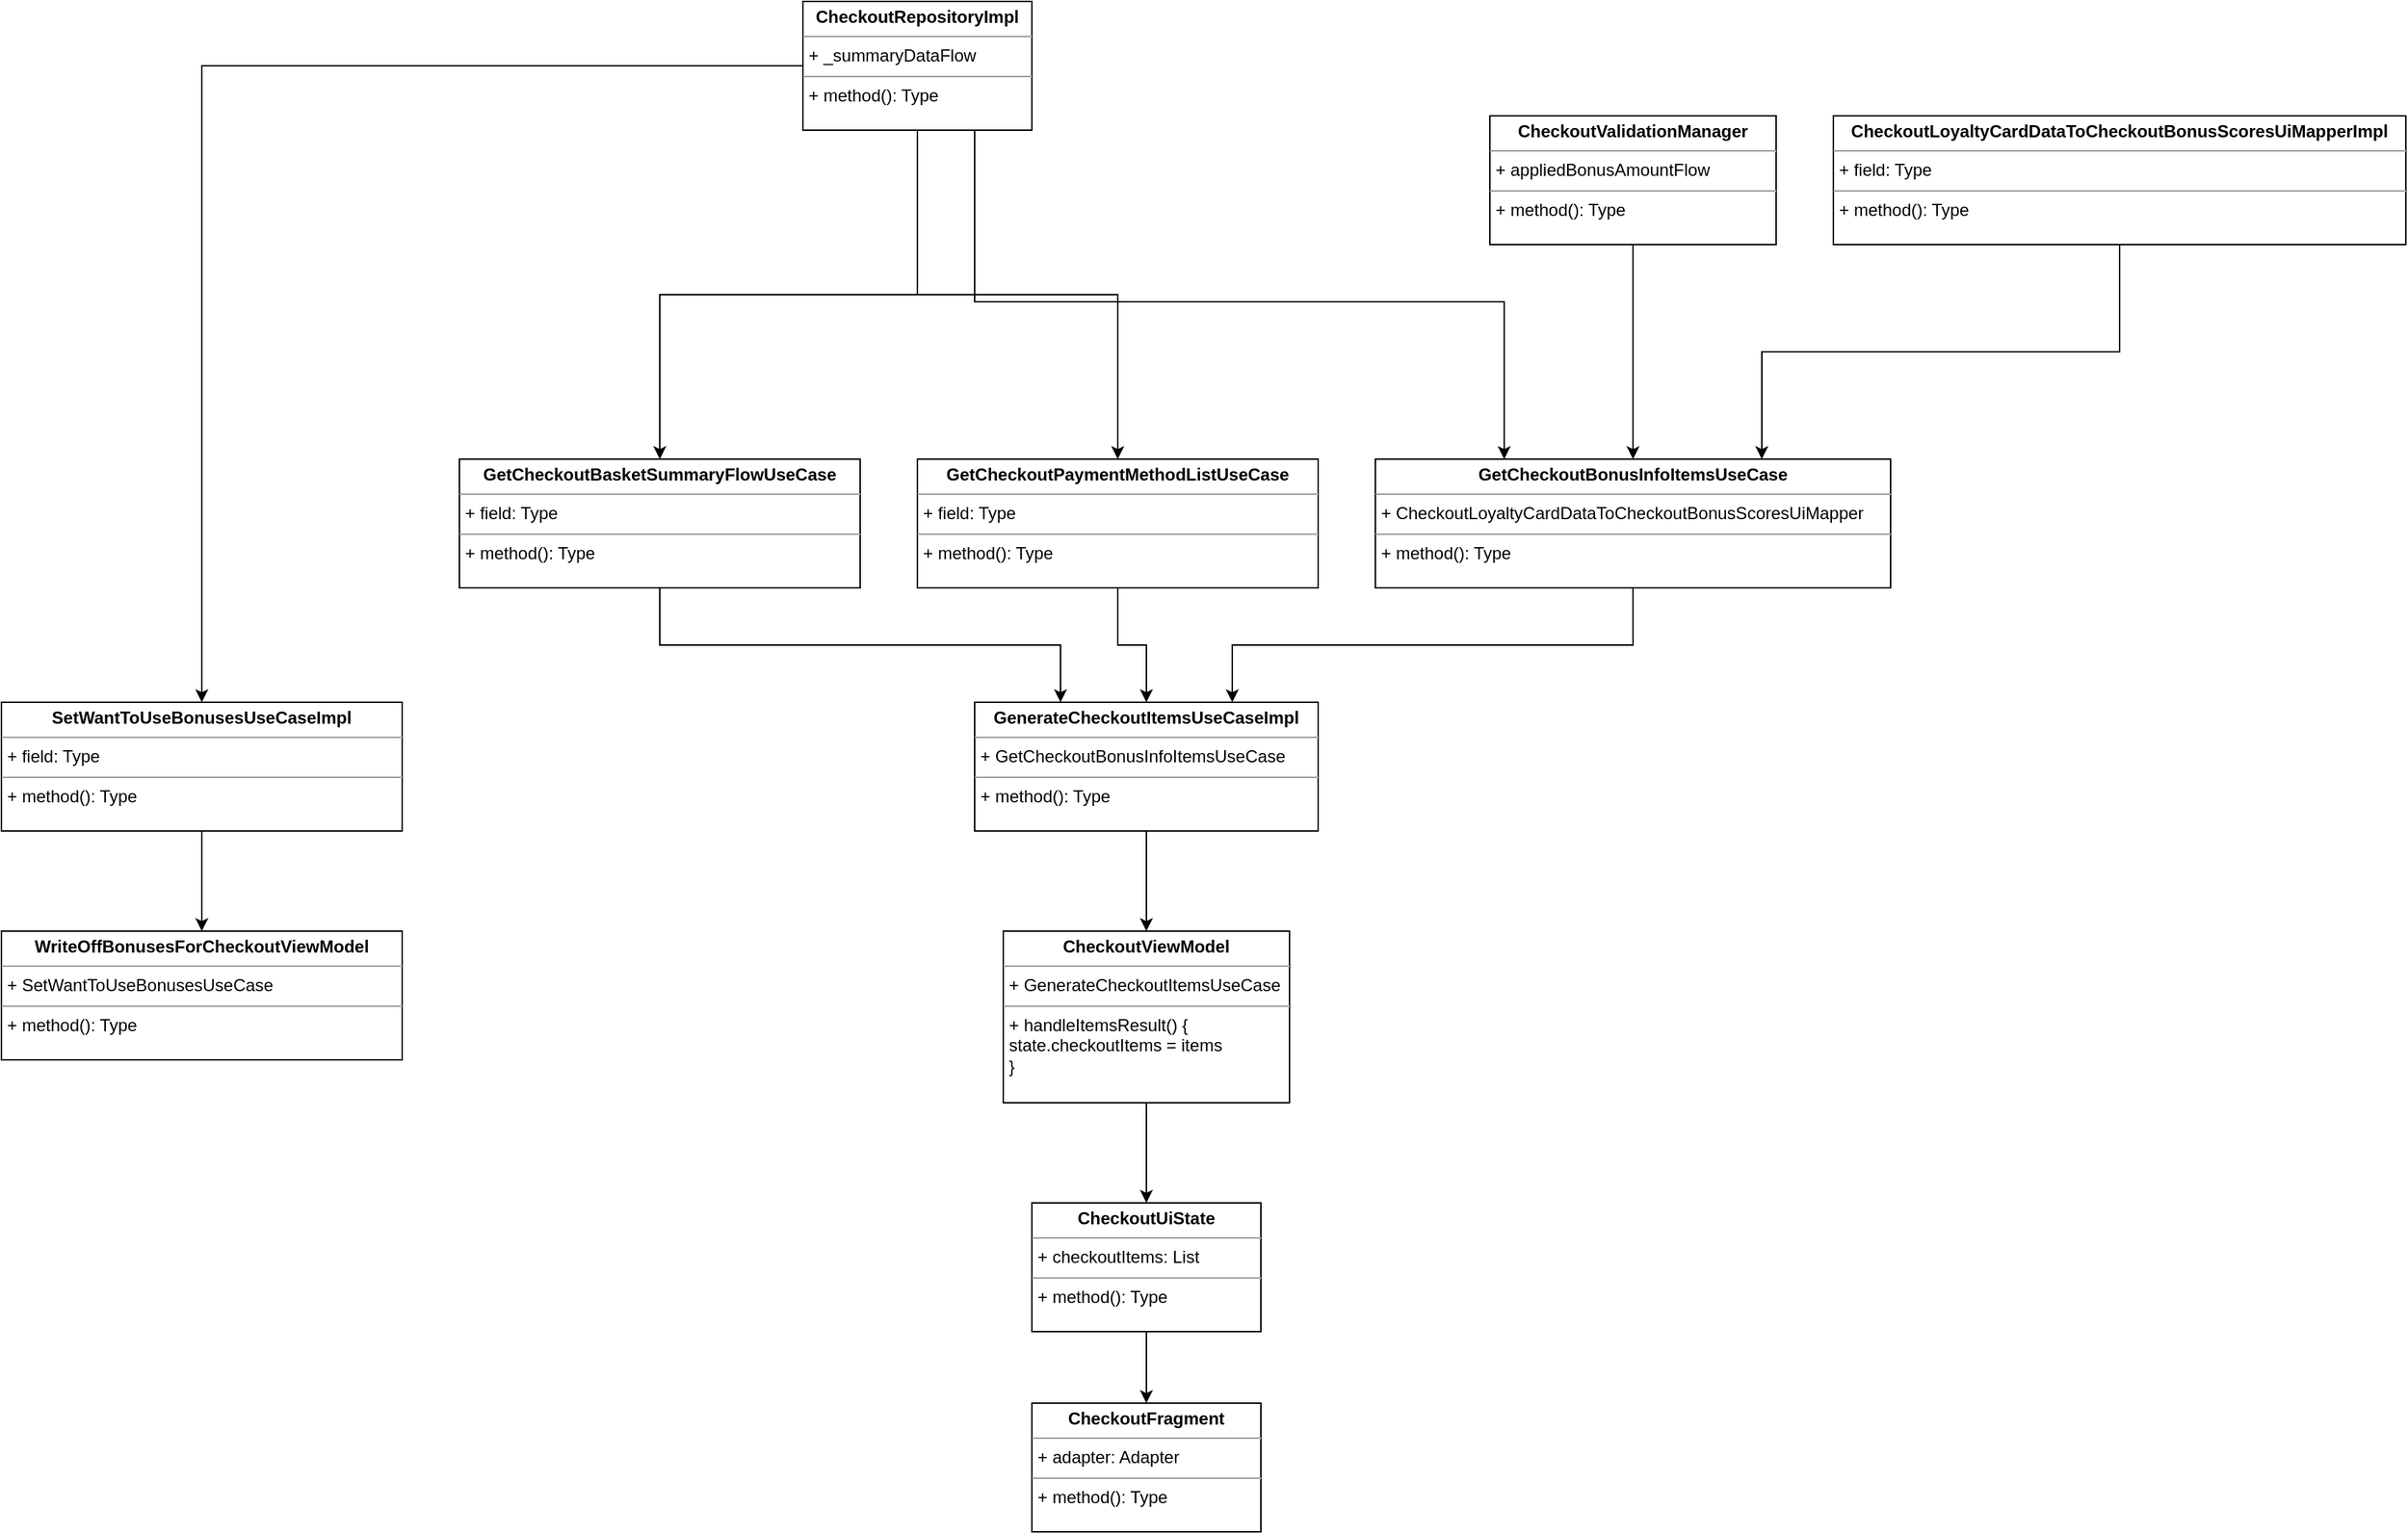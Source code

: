 <mxfile version="21.0.6" type="github">
  <diagram name="Страница 1" id="PqSwX68R4CPM-LeocaXJ">
    <mxGraphModel dx="2714" dy="1882" grid="1" gridSize="10" guides="1" tooltips="1" connect="1" arrows="1" fold="1" page="1" pageScale="1" pageWidth="827" pageHeight="1169" math="0" shadow="0">
      <root>
        <mxCell id="0" />
        <mxCell id="1" parent="0" />
        <mxCell id="FlZzNcBc-agi4lt4ey15-1" value="&lt;p style=&quot;margin:0px;margin-top:4px;text-align:center;&quot;&gt;&lt;b&gt;CheckoutFragment&lt;/b&gt;&lt;/p&gt;&lt;hr size=&quot;1&quot;&gt;&lt;p style=&quot;margin:0px;margin-left:4px;&quot;&gt;+ adapter: Adapter&lt;/p&gt;&lt;hr size=&quot;1&quot;&gt;&lt;p style=&quot;margin:0px;margin-left:4px;&quot;&gt;+ method(): Type&lt;/p&gt;" style="verticalAlign=top;align=left;overflow=fill;fontSize=12;fontFamily=Helvetica;html=1;whiteSpace=wrap;" vertex="1" parent="1">
          <mxGeometry x="-160" y="290" width="160" height="90" as="geometry" />
        </mxCell>
        <mxCell id="FlZzNcBc-agi4lt4ey15-4" style="edgeStyle=orthogonalEdgeStyle;rounded=0;orthogonalLoop=1;jettySize=auto;html=1;entryX=0.5;entryY=0;entryDx=0;entryDy=0;" edge="1" parent="1" source="FlZzNcBc-agi4lt4ey15-2" target="FlZzNcBc-agi4lt4ey15-1">
          <mxGeometry relative="1" as="geometry" />
        </mxCell>
        <mxCell id="FlZzNcBc-agi4lt4ey15-2" value="&lt;p style=&quot;margin:0px;margin-top:4px;text-align:center;&quot;&gt;&lt;b&gt;CheckoutUiState&lt;/b&gt;&lt;/p&gt;&lt;hr size=&quot;1&quot;&gt;&lt;p style=&quot;margin:0px;margin-left:4px;&quot;&gt;+ checkoutItems: List&lt;/p&gt;&lt;hr size=&quot;1&quot;&gt;&lt;p style=&quot;margin:0px;margin-left:4px;&quot;&gt;+ method(): Type&lt;/p&gt;" style="verticalAlign=top;align=left;overflow=fill;fontSize=12;fontFamily=Helvetica;html=1;whiteSpace=wrap;" vertex="1" parent="1">
          <mxGeometry x="-160" y="150" width="160" height="90" as="geometry" />
        </mxCell>
        <mxCell id="FlZzNcBc-agi4lt4ey15-6" style="edgeStyle=orthogonalEdgeStyle;rounded=0;orthogonalLoop=1;jettySize=auto;html=1;entryX=0.5;entryY=0;entryDx=0;entryDy=0;" edge="1" parent="1" source="FlZzNcBc-agi4lt4ey15-5" target="FlZzNcBc-agi4lt4ey15-2">
          <mxGeometry relative="1" as="geometry" />
        </mxCell>
        <mxCell id="FlZzNcBc-agi4lt4ey15-5" value="&lt;p style=&quot;margin:0px;margin-top:4px;text-align:center;&quot;&gt;&lt;b&gt;CheckoutViewModel&lt;/b&gt;&lt;/p&gt;&lt;hr size=&quot;1&quot;&gt;&lt;p style=&quot;margin:0px;margin-left:4px;&quot;&gt;+ GenerateCheckoutItemsUseCase&lt;/p&gt;&lt;hr size=&quot;1&quot;&gt;&lt;p style=&quot;margin:0px;margin-left:4px;&quot;&gt;+ handleItemsResult() {&lt;/p&gt;&lt;p style=&quot;margin:0px;margin-left:4px;&quot;&gt;state.checkoutItems = items&lt;br&gt;&lt;/p&gt;&lt;p style=&quot;margin:0px;margin-left:4px;&quot;&gt;}&lt;br&gt;&lt;/p&gt;" style="verticalAlign=top;align=left;overflow=fill;fontSize=12;fontFamily=Helvetica;html=1;whiteSpace=wrap;" vertex="1" parent="1">
          <mxGeometry x="-180" y="-40" width="200" height="120" as="geometry" />
        </mxCell>
        <mxCell id="FlZzNcBc-agi4lt4ey15-8" style="edgeStyle=orthogonalEdgeStyle;rounded=0;orthogonalLoop=1;jettySize=auto;html=1;entryX=0.5;entryY=0;entryDx=0;entryDy=0;" edge="1" parent="1" source="FlZzNcBc-agi4lt4ey15-7" target="FlZzNcBc-agi4lt4ey15-5">
          <mxGeometry relative="1" as="geometry" />
        </mxCell>
        <mxCell id="FlZzNcBc-agi4lt4ey15-7" value="&lt;p style=&quot;margin:0px;margin-top:4px;text-align:center;&quot;&gt;&lt;b&gt;GenerateCheckoutItemsUseCaseImpl&lt;/b&gt;&lt;/p&gt;&lt;hr size=&quot;1&quot;&gt;&lt;p style=&quot;margin:0px;margin-left:4px;&quot;&gt;+ GetCheckoutBonusInfoItemsUseCase&lt;/p&gt;&lt;hr size=&quot;1&quot;&gt;&lt;p style=&quot;margin:0px;margin-left:4px;&quot;&gt;+ method(): Type&lt;/p&gt;" style="verticalAlign=top;align=left;overflow=fill;fontSize=12;fontFamily=Helvetica;html=1;whiteSpace=wrap;" vertex="1" parent="1">
          <mxGeometry x="-200" y="-200" width="240" height="90" as="geometry" />
        </mxCell>
        <mxCell id="FlZzNcBc-agi4lt4ey15-20" style="edgeStyle=orthogonalEdgeStyle;rounded=0;orthogonalLoop=1;jettySize=auto;html=1;entryX=0.75;entryY=0;entryDx=0;entryDy=0;" edge="1" parent="1" source="FlZzNcBc-agi4lt4ey15-9" target="FlZzNcBc-agi4lt4ey15-7">
          <mxGeometry relative="1" as="geometry">
            <Array as="points">
              <mxPoint x="260" y="-240" />
              <mxPoint x="-20" y="-240" />
            </Array>
          </mxGeometry>
        </mxCell>
        <mxCell id="FlZzNcBc-agi4lt4ey15-9" value="&lt;p style=&quot;margin:0px;margin-top:4px;text-align:center;&quot;&gt;&lt;b&gt;GetCheckoutBonusInfoItemsUseCase&lt;/b&gt;&lt;/p&gt;&lt;hr size=&quot;1&quot;&gt;&lt;p style=&quot;margin:0px;margin-left:4px;&quot;&gt;+ CheckoutLoyaltyCardDataToCheckoutBonusScoresUiMapper&lt;/p&gt;&lt;hr size=&quot;1&quot;&gt;&lt;p style=&quot;margin:0px;margin-left:4px;&quot;&gt;+ method(): Type&lt;/p&gt;" style="verticalAlign=top;align=left;overflow=fill;fontSize=12;fontFamily=Helvetica;html=1;whiteSpace=wrap;" vertex="1" parent="1">
          <mxGeometry x="80" y="-370" width="360" height="90" as="geometry" />
        </mxCell>
        <mxCell id="FlZzNcBc-agi4lt4ey15-11" value="&lt;p style=&quot;margin:0px;margin-top:4px;text-align:center;&quot;&gt;&lt;b&gt;WriteOffBonusesForCheckoutViewModel&lt;/b&gt;&lt;/p&gt;&lt;hr size=&quot;1&quot;&gt;&lt;p style=&quot;margin:0px;margin-left:4px;&quot;&gt;+ SetWantToUseBonusesUseCase&lt;/p&gt;&lt;hr size=&quot;1&quot;&gt;&lt;p style=&quot;margin:0px;margin-left:4px;&quot;&gt;+ method(): Type&lt;/p&gt;" style="verticalAlign=top;align=left;overflow=fill;fontSize=12;fontFamily=Helvetica;html=1;whiteSpace=wrap;" vertex="1" parent="1">
          <mxGeometry x="-880" y="-40" width="280" height="90" as="geometry" />
        </mxCell>
        <mxCell id="FlZzNcBc-agi4lt4ey15-13" style="edgeStyle=orthogonalEdgeStyle;rounded=0;orthogonalLoop=1;jettySize=auto;html=1;entryX=0.5;entryY=0;entryDx=0;entryDy=0;" edge="1" parent="1" source="FlZzNcBc-agi4lt4ey15-12" target="FlZzNcBc-agi4lt4ey15-11">
          <mxGeometry relative="1" as="geometry" />
        </mxCell>
        <mxCell id="FlZzNcBc-agi4lt4ey15-12" value="&lt;p style=&quot;margin:0px;margin-top:4px;text-align:center;&quot;&gt;&lt;b&gt;SetWantToUseBonusesUseCaseImpl&lt;/b&gt;&lt;/p&gt;&lt;hr size=&quot;1&quot;&gt;&lt;p style=&quot;margin:0px;margin-left:4px;&quot;&gt;+ field: Type&lt;/p&gt;&lt;hr size=&quot;1&quot;&gt;&lt;p style=&quot;margin:0px;margin-left:4px;&quot;&gt;+ method(): Type&lt;/p&gt;" style="verticalAlign=top;align=left;overflow=fill;fontSize=12;fontFamily=Helvetica;html=1;whiteSpace=wrap;" vertex="1" parent="1">
          <mxGeometry x="-880" y="-200" width="280" height="90" as="geometry" />
        </mxCell>
        <mxCell id="FlZzNcBc-agi4lt4ey15-15" style="edgeStyle=orthogonalEdgeStyle;rounded=0;orthogonalLoop=1;jettySize=auto;html=1;entryX=0.5;entryY=0;entryDx=0;entryDy=0;" edge="1" parent="1" source="FlZzNcBc-agi4lt4ey15-14" target="FlZzNcBc-agi4lt4ey15-9">
          <mxGeometry relative="1" as="geometry" />
        </mxCell>
        <mxCell id="FlZzNcBc-agi4lt4ey15-14" value="&lt;p style=&quot;margin:0px;margin-top:4px;text-align:center;&quot;&gt;&lt;b&gt;CheckoutValidationManager&lt;/b&gt;&lt;/p&gt;&lt;hr size=&quot;1&quot;&gt;&lt;p style=&quot;margin:0px;margin-left:4px;&quot;&gt;+ appliedBonusAmountFlow&lt;/p&gt;&lt;hr size=&quot;1&quot;&gt;&lt;p style=&quot;margin:0px;margin-left:4px;&quot;&gt;+ method(): Type&lt;/p&gt;" style="verticalAlign=top;align=left;overflow=fill;fontSize=12;fontFamily=Helvetica;html=1;whiteSpace=wrap;" vertex="1" parent="1">
          <mxGeometry x="160" y="-610" width="200" height="90" as="geometry" />
        </mxCell>
        <mxCell id="FlZzNcBc-agi4lt4ey15-17" style="edgeStyle=orthogonalEdgeStyle;rounded=0;orthogonalLoop=1;jettySize=auto;html=1;entryX=0.5;entryY=0;entryDx=0;entryDy=0;" edge="1" parent="1" source="FlZzNcBc-agi4lt4ey15-16" target="FlZzNcBc-agi4lt4ey15-12">
          <mxGeometry relative="1" as="geometry" />
        </mxCell>
        <mxCell id="FlZzNcBc-agi4lt4ey15-25" style="edgeStyle=orthogonalEdgeStyle;rounded=0;orthogonalLoop=1;jettySize=auto;html=1;entryX=0.5;entryY=0;entryDx=0;entryDy=0;" edge="1" parent="1" source="FlZzNcBc-agi4lt4ey15-16" target="FlZzNcBc-agi4lt4ey15-21">
          <mxGeometry relative="1" as="geometry" />
        </mxCell>
        <mxCell id="FlZzNcBc-agi4lt4ey15-26" style="edgeStyle=orthogonalEdgeStyle;rounded=0;orthogonalLoop=1;jettySize=auto;html=1;entryX=0.5;entryY=0;entryDx=0;entryDy=0;" edge="1" parent="1" source="FlZzNcBc-agi4lt4ey15-16" target="FlZzNcBc-agi4lt4ey15-18">
          <mxGeometry relative="1" as="geometry" />
        </mxCell>
        <mxCell id="FlZzNcBc-agi4lt4ey15-29" style="edgeStyle=orthogonalEdgeStyle;rounded=0;orthogonalLoop=1;jettySize=auto;html=1;exitX=0.75;exitY=1;exitDx=0;exitDy=0;entryX=0.25;entryY=0;entryDx=0;entryDy=0;" edge="1" parent="1" source="FlZzNcBc-agi4lt4ey15-16" target="FlZzNcBc-agi4lt4ey15-9">
          <mxGeometry relative="1" as="geometry">
            <Array as="points">
              <mxPoint x="-200" y="-480" />
              <mxPoint x="170" y="-480" />
            </Array>
          </mxGeometry>
        </mxCell>
        <mxCell id="FlZzNcBc-agi4lt4ey15-16" value="&lt;p style=&quot;margin:0px;margin-top:4px;text-align:center;&quot;&gt;&lt;b&gt;CheckoutRepositoryImpl&lt;/b&gt;&lt;/p&gt;&lt;hr size=&quot;1&quot;&gt;&lt;p style=&quot;margin:0px;margin-left:4px;&quot;&gt;+ _summaryDataFlow&lt;/p&gt;&lt;hr size=&quot;1&quot;&gt;&lt;p style=&quot;margin:0px;margin-left:4px;&quot;&gt;+ method(): Type&lt;/p&gt;" style="verticalAlign=top;align=left;overflow=fill;fontSize=12;fontFamily=Helvetica;html=1;whiteSpace=wrap;" vertex="1" parent="1">
          <mxGeometry x="-320" y="-690" width="160" height="90" as="geometry" />
        </mxCell>
        <mxCell id="FlZzNcBc-agi4lt4ey15-19" style="edgeStyle=orthogonalEdgeStyle;rounded=0;orthogonalLoop=1;jettySize=auto;html=1;entryX=0.5;entryY=0;entryDx=0;entryDy=0;" edge="1" parent="1" source="FlZzNcBc-agi4lt4ey15-18" target="FlZzNcBc-agi4lt4ey15-7">
          <mxGeometry relative="1" as="geometry" />
        </mxCell>
        <mxCell id="FlZzNcBc-agi4lt4ey15-18" value="&lt;p style=&quot;margin:0px;margin-top:4px;text-align:center;&quot;&gt;&lt;b&gt;GetCheckoutPaymentMethodListUseCase&lt;/b&gt;&lt;/p&gt;&lt;hr size=&quot;1&quot;&gt;&lt;p style=&quot;margin:0px;margin-left:4px;&quot;&gt;+ field: Type&lt;/p&gt;&lt;hr size=&quot;1&quot;&gt;&lt;p style=&quot;margin:0px;margin-left:4px;&quot;&gt;+ method(): Type&lt;/p&gt;" style="verticalAlign=top;align=left;overflow=fill;fontSize=12;fontFamily=Helvetica;html=1;whiteSpace=wrap;" vertex="1" parent="1">
          <mxGeometry x="-240" y="-370" width="280" height="90" as="geometry" />
        </mxCell>
        <mxCell id="FlZzNcBc-agi4lt4ey15-24" style="edgeStyle=orthogonalEdgeStyle;rounded=0;orthogonalLoop=1;jettySize=auto;html=1;entryX=0.25;entryY=0;entryDx=0;entryDy=0;" edge="1" parent="1" source="FlZzNcBc-agi4lt4ey15-21" target="FlZzNcBc-agi4lt4ey15-7">
          <mxGeometry relative="1" as="geometry">
            <Array as="points">
              <mxPoint x="-420" y="-240" />
              <mxPoint x="-140" y="-240" />
            </Array>
          </mxGeometry>
        </mxCell>
        <mxCell id="FlZzNcBc-agi4lt4ey15-21" value="&lt;p style=&quot;margin:0px;margin-top:4px;text-align:center;&quot;&gt;&lt;b&gt;GetCheckoutBasketSummaryFlowUseCase&lt;/b&gt;&lt;/p&gt;&lt;hr size=&quot;1&quot;&gt;&lt;p style=&quot;margin:0px;margin-left:4px;&quot;&gt;+ field: Type&lt;/p&gt;&lt;hr size=&quot;1&quot;&gt;&lt;p style=&quot;margin:0px;margin-left:4px;&quot;&gt;+ method(): Type&lt;/p&gt;" style="verticalAlign=top;align=left;overflow=fill;fontSize=12;fontFamily=Helvetica;html=1;whiteSpace=wrap;" vertex="1" parent="1">
          <mxGeometry x="-560" y="-370" width="280" height="90" as="geometry" />
        </mxCell>
        <mxCell id="FlZzNcBc-agi4lt4ey15-28" style="edgeStyle=orthogonalEdgeStyle;rounded=0;orthogonalLoop=1;jettySize=auto;html=1;entryX=0.75;entryY=0;entryDx=0;entryDy=0;" edge="1" parent="1" source="FlZzNcBc-agi4lt4ey15-27" target="FlZzNcBc-agi4lt4ey15-9">
          <mxGeometry relative="1" as="geometry" />
        </mxCell>
        <mxCell id="FlZzNcBc-agi4lt4ey15-27" value="&lt;p style=&quot;margin:0px;margin-top:4px;text-align:center;&quot;&gt;&lt;b&gt;CheckoutLoyaltyCardDataToCheckoutBonusScoresUiMapperImpl&lt;/b&gt;&lt;/p&gt;&lt;hr size=&quot;1&quot;&gt;&lt;p style=&quot;margin:0px;margin-left:4px;&quot;&gt;+ field: Type&lt;/p&gt;&lt;hr size=&quot;1&quot;&gt;&lt;p style=&quot;margin:0px;margin-left:4px;&quot;&gt;+ method(): Type&lt;/p&gt;" style="verticalAlign=top;align=left;overflow=fill;fontSize=12;fontFamily=Helvetica;html=1;whiteSpace=wrap;" vertex="1" parent="1">
          <mxGeometry x="400" y="-610" width="400" height="90" as="geometry" />
        </mxCell>
      </root>
    </mxGraphModel>
  </diagram>
</mxfile>
